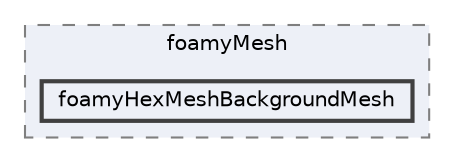 digraph "applications/utilities/mesh/generation/foamyMesh/foamyHexMeshBackgroundMesh"
{
 // LATEX_PDF_SIZE
  bgcolor="transparent";
  edge [fontname=Helvetica,fontsize=10,labelfontname=Helvetica,labelfontsize=10];
  node [fontname=Helvetica,fontsize=10,shape=box,height=0.2,width=0.4];
  compound=true
  subgraph clusterdir_525b031d9ecda2adbb84a631566a9480 {
    graph [ bgcolor="#edf0f7", pencolor="grey50", label="foamyMesh", fontname=Helvetica,fontsize=10 style="filled,dashed", URL="dir_525b031d9ecda2adbb84a631566a9480.html",tooltip=""]
  dir_ee6c7d4f578f6e97c86ff227b060e182 [label="foamyHexMeshBackgroundMesh", fillcolor="#edf0f7", color="grey25", style="filled,bold", URL="dir_ee6c7d4f578f6e97c86ff227b060e182.html",tooltip=""];
  }
}

